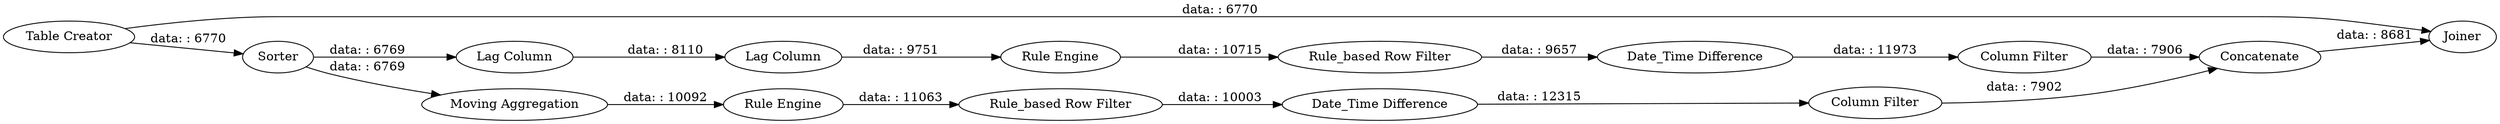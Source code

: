 digraph {
	"8314315313970870553_17" [label=Concatenate]
	"8314315313970870553_9" [label="Rule Engine"]
	"8314315313970870553_11" [label="Date_Time Difference"]
	"8314315313970870553_2" [label="Lag Column"]
	"8314315313970870553_16" [label="Column Filter"]
	"8314315313970870553_3" [label="Lag Column"]
	"8314315313970870553_15" [label="Column Filter"]
	"8314315313970870553_8" [label="Moving Aggregation"]
	"8314315313970870553_1" [label="Table Creator"]
	"8314315313970870553_4" [label="Rule Engine"]
	"8314315313970870553_6" [label="Rule_based Row Filter"]
	"8314315313970870553_10" [label="Rule_based Row Filter"]
	"8314315313970870553_5" [label="Date_Time Difference"]
	"8314315313970870553_12" [label=Joiner]
	"8314315313970870553_7" [label=Sorter]
	"8314315313970870553_9" -> "8314315313970870553_10" [label="data: : 11063"]
	"8314315313970870553_11" -> "8314315313970870553_16" [label="data: : 12315"]
	"8314315313970870553_10" -> "8314315313970870553_11" [label="data: : 10003"]
	"8314315313970870553_16" -> "8314315313970870553_17" [label="data: : 7902"]
	"8314315313970870553_1" -> "8314315313970870553_7" [label="data: : 6770"]
	"8314315313970870553_5" -> "8314315313970870553_15" [label="data: : 11973"]
	"8314315313970870553_15" -> "8314315313970870553_17" [label="data: : 7906"]
	"8314315313970870553_17" -> "8314315313970870553_12" [label="data: : 8681"]
	"8314315313970870553_6" -> "8314315313970870553_5" [label="data: : 9657"]
	"8314315313970870553_1" -> "8314315313970870553_12" [label="data: : 6770"]
	"8314315313970870553_2" -> "8314315313970870553_3" [label="data: : 8110"]
	"8314315313970870553_7" -> "8314315313970870553_8" [label="data: : 6769"]
	"8314315313970870553_8" -> "8314315313970870553_9" [label="data: : 10092"]
	"8314315313970870553_7" -> "8314315313970870553_2" [label="data: : 6769"]
	"8314315313970870553_3" -> "8314315313970870553_4" [label="data: : 9751"]
	"8314315313970870553_4" -> "8314315313970870553_6" [label="data: : 10715"]
	rankdir=LR
}
